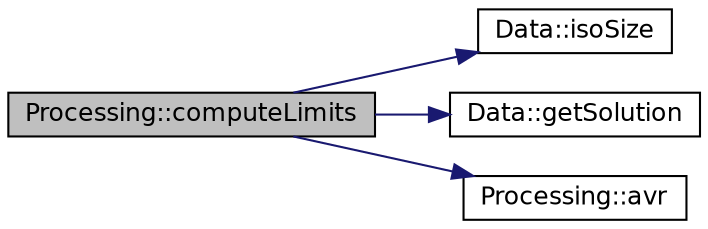 digraph "Processing::computeLimits"
{
 // INTERACTIVE_SVG=YES
  edge [fontname="Helvetica",fontsize="12",labelfontname="Helvetica",labelfontsize="12"];
  node [fontname="Helvetica",fontsize="12",shape=record];
  rankdir="LR";
  Node1 [label="Processing::computeLimits",height=0.2,width=0.4,color="black", fillcolor="grey75", style="filled" fontcolor="black"];
  Node1 -> Node2 [color="midnightblue",fontsize="12",style="solid",fontname="Helvetica"];
  Node2 [label="Data::isoSize",height=0.2,width=0.4,color="black", fillcolor="white", style="filled",URL="$a00002.html#acd1f2adc01b25ef7bded9b6d2b331278",tooltip="Gets the Number of elements. "];
  Node1 -> Node3 [color="midnightblue",fontsize="12",style="solid",fontname="Helvetica"];
  Node3 [label="Data::getSolution",height=0.2,width=0.4,color="black", fillcolor="white", style="filled",URL="$a00002.html#a7b1a07606090591e7fffb48be72bd734",tooltip="Gets a solution identified by its Id. "];
  Node1 -> Node4 [color="midnightblue",fontsize="12",style="solid",fontname="Helvetica"];
  Node4 [label="Processing::avr",height=0.2,width=0.4,color="black", fillcolor="white", style="filled",URL="$a00011.html#a987c411b18bf6bd14b73a547649d407c",tooltip="Computes the average of a vector. "];
}
